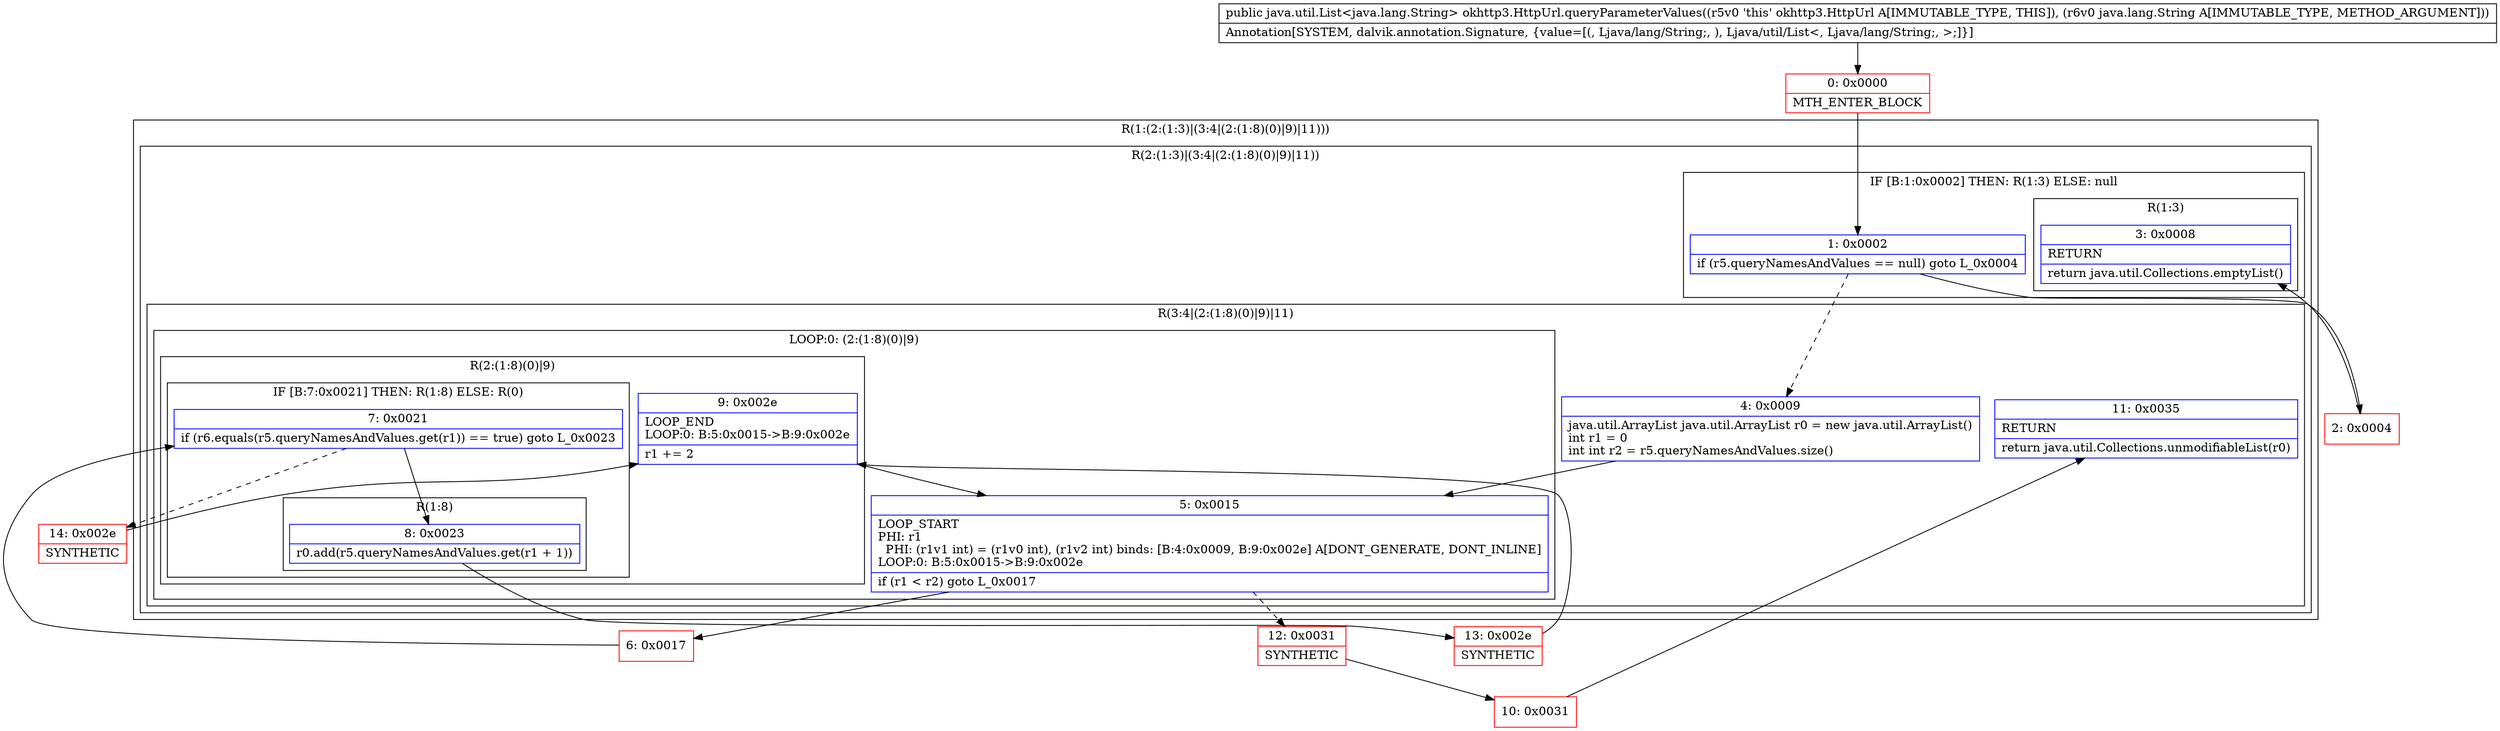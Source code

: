 digraph "CFG forokhttp3.HttpUrl.queryParameterValues(Ljava\/lang\/String;)Ljava\/util\/List;" {
subgraph cluster_Region_900110662 {
label = "R(1:(2:(1:3)|(3:4|(2:(1:8)(0)|9)|11)))";
node [shape=record,color=blue];
subgraph cluster_Region_1709817493 {
label = "R(2:(1:3)|(3:4|(2:(1:8)(0)|9)|11))";
node [shape=record,color=blue];
subgraph cluster_IfRegion_1276475306 {
label = "IF [B:1:0x0002] THEN: R(1:3) ELSE: null";
node [shape=record,color=blue];
Node_1 [shape=record,label="{1\:\ 0x0002|if (r5.queryNamesAndValues == null) goto L_0x0004\l}"];
subgraph cluster_Region_246738481 {
label = "R(1:3)";
node [shape=record,color=blue];
Node_3 [shape=record,label="{3\:\ 0x0008|RETURN\l|return java.util.Collections.emptyList()\l}"];
}
}
subgraph cluster_Region_1326533214 {
label = "R(3:4|(2:(1:8)(0)|9)|11)";
node [shape=record,color=blue];
Node_4 [shape=record,label="{4\:\ 0x0009|java.util.ArrayList java.util.ArrayList r0 = new java.util.ArrayList()\lint r1 = 0\lint int r2 = r5.queryNamesAndValues.size()\l}"];
subgraph cluster_LoopRegion_34166558 {
label = "LOOP:0: (2:(1:8)(0)|9)";
node [shape=record,color=blue];
Node_5 [shape=record,label="{5\:\ 0x0015|LOOP_START\lPHI: r1 \l  PHI: (r1v1 int) = (r1v0 int), (r1v2 int) binds: [B:4:0x0009, B:9:0x002e] A[DONT_GENERATE, DONT_INLINE]\lLOOP:0: B:5:0x0015\-\>B:9:0x002e\l|if (r1 \< r2) goto L_0x0017\l}"];
subgraph cluster_Region_335706533 {
label = "R(2:(1:8)(0)|9)";
node [shape=record,color=blue];
subgraph cluster_IfRegion_1359250113 {
label = "IF [B:7:0x0021] THEN: R(1:8) ELSE: R(0)";
node [shape=record,color=blue];
Node_7 [shape=record,label="{7\:\ 0x0021|if (r6.equals(r5.queryNamesAndValues.get(r1)) == true) goto L_0x0023\l}"];
subgraph cluster_Region_1806287059 {
label = "R(1:8)";
node [shape=record,color=blue];
Node_8 [shape=record,label="{8\:\ 0x0023|r0.add(r5.queryNamesAndValues.get(r1 + 1))\l}"];
}
subgraph cluster_Region_265894408 {
label = "R(0)";
node [shape=record,color=blue];
}
}
Node_9 [shape=record,label="{9\:\ 0x002e|LOOP_END\lLOOP:0: B:5:0x0015\-\>B:9:0x002e\l|r1 += 2\l}"];
}
}
Node_11 [shape=record,label="{11\:\ 0x0035|RETURN\l|return java.util.Collections.unmodifiableList(r0)\l}"];
}
}
}
Node_0 [shape=record,color=red,label="{0\:\ 0x0000|MTH_ENTER_BLOCK\l}"];
Node_2 [shape=record,color=red,label="{2\:\ 0x0004}"];
Node_6 [shape=record,color=red,label="{6\:\ 0x0017}"];
Node_10 [shape=record,color=red,label="{10\:\ 0x0031}"];
Node_12 [shape=record,color=red,label="{12\:\ 0x0031|SYNTHETIC\l}"];
Node_13 [shape=record,color=red,label="{13\:\ 0x002e|SYNTHETIC\l}"];
Node_14 [shape=record,color=red,label="{14\:\ 0x002e|SYNTHETIC\l}"];
MethodNode[shape=record,label="{public java.util.List\<java.lang.String\> okhttp3.HttpUrl.queryParameterValues((r5v0 'this' okhttp3.HttpUrl A[IMMUTABLE_TYPE, THIS]), (r6v0 java.lang.String A[IMMUTABLE_TYPE, METHOD_ARGUMENT]))  | Annotation[SYSTEM, dalvik.annotation.Signature, \{value=[(, Ljava\/lang\/String;, ), Ljava\/util\/List\<, Ljava\/lang\/String;, \>;]\}]\l}"];
MethodNode -> Node_0;
Node_1 -> Node_2;
Node_1 -> Node_4[style=dashed];
Node_4 -> Node_5;
Node_5 -> Node_6;
Node_5 -> Node_12[style=dashed];
Node_7 -> Node_8;
Node_7 -> Node_14[style=dashed];
Node_8 -> Node_13;
Node_9 -> Node_5;
Node_0 -> Node_1;
Node_2 -> Node_3;
Node_6 -> Node_7;
Node_10 -> Node_11;
Node_12 -> Node_10;
Node_13 -> Node_9;
Node_14 -> Node_9;
}

